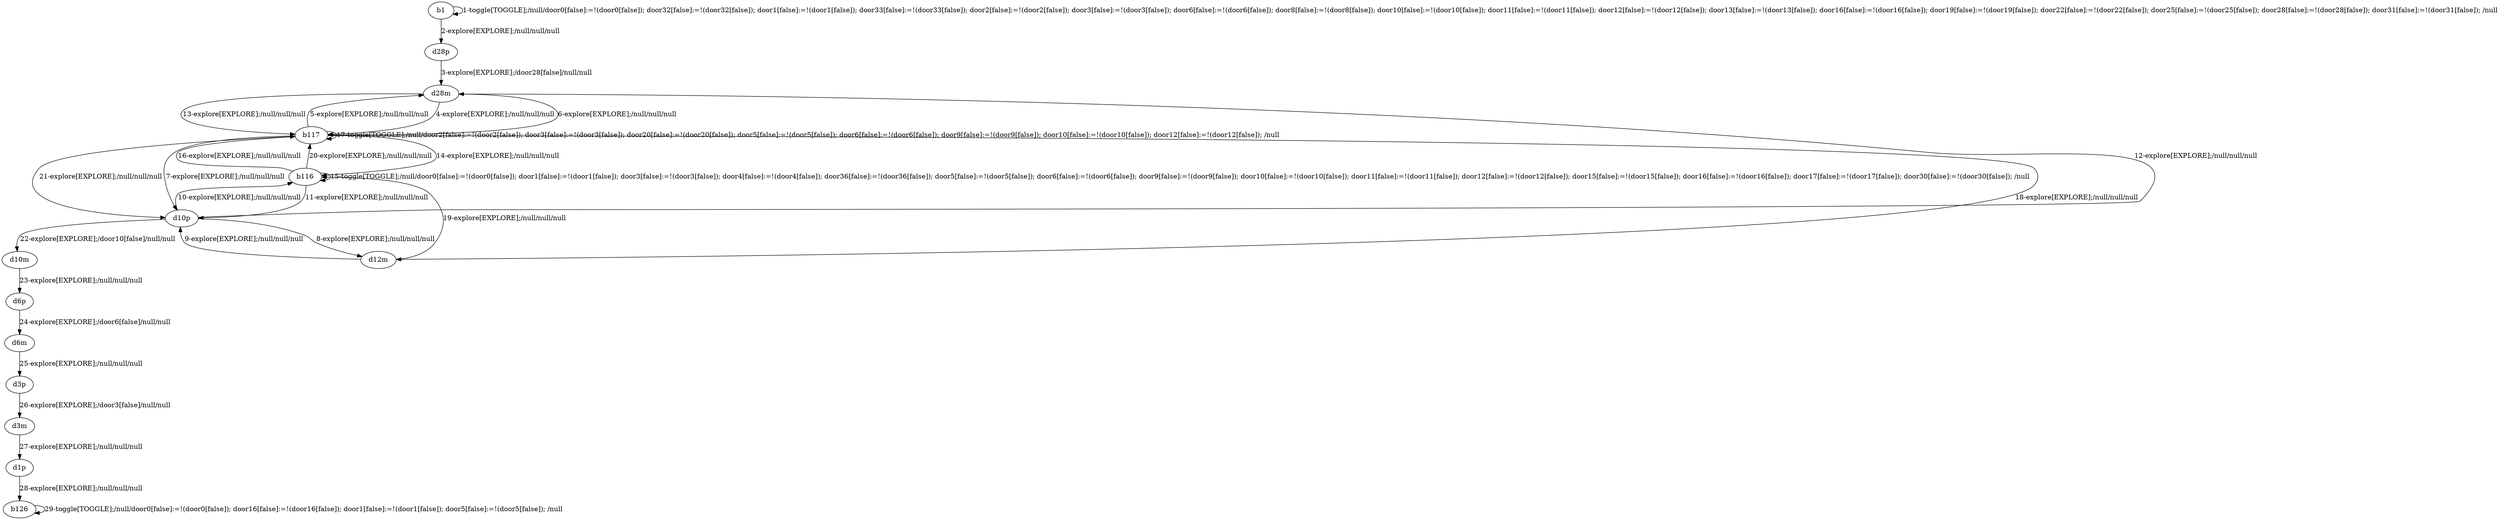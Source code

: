 # Total number of goals covered by this test: 1
# d1p --> b126

digraph g {
"b1" -> "b1" [label = "1-toggle[TOGGLE];/null/door0[false]:=!(door0[false]); door32[false]:=!(door32[false]); door1[false]:=!(door1[false]); door33[false]:=!(door33[false]); door2[false]:=!(door2[false]); door3[false]:=!(door3[false]); door6[false]:=!(door6[false]); door8[false]:=!(door8[false]); door10[false]:=!(door10[false]); door11[false]:=!(door11[false]); door12[false]:=!(door12[false]); door13[false]:=!(door13[false]); door16[false]:=!(door16[false]); door19[false]:=!(door19[false]); door22[false]:=!(door22[false]); door25[false]:=!(door25[false]); door28[false]:=!(door28[false]); door31[false]:=!(door31[false]); /null"];
"b1" -> "d28p" [label = "2-explore[EXPLORE];/null/null/null"];
"d28p" -> "d28m" [label = "3-explore[EXPLORE];/door28[false]/null/null"];
"d28m" -> "b117" [label = "4-explore[EXPLORE];/null/null/null"];
"b117" -> "d28m" [label = "5-explore[EXPLORE];/null/null/null"];
"d28m" -> "b117" [label = "6-explore[EXPLORE];/null/null/null"];
"b117" -> "d10p" [label = "7-explore[EXPLORE];/null/null/null"];
"d10p" -> "d12m" [label = "8-explore[EXPLORE];/null/null/null"];
"d12m" -> "d10p" [label = "9-explore[EXPLORE];/null/null/null"];
"d10p" -> "b116" [label = "10-explore[EXPLORE];/null/null/null"];
"b116" -> "d10p" [label = "11-explore[EXPLORE];/null/null/null"];
"d10p" -> "d28m" [label = "12-explore[EXPLORE];/null/null/null"];
"d28m" -> "b117" [label = "13-explore[EXPLORE];/null/null/null"];
"b117" -> "b116" [label = "14-explore[EXPLORE];/null/null/null"];
"b116" -> "b116" [label = "15-toggle[TOGGLE];/null/door0[false]:=!(door0[false]); door1[false]:=!(door1[false]); door3[false]:=!(door3[false]); door4[false]:=!(door4[false]); door36[false]:=!(door36[false]); door5[false]:=!(door5[false]); door6[false]:=!(door6[false]); door9[false]:=!(door9[false]); door10[false]:=!(door10[false]); door11[false]:=!(door11[false]); door12[false]:=!(door12[false]); door15[false]:=!(door15[false]); door16[false]:=!(door16[false]); door17[false]:=!(door17[false]); door30[false]:=!(door30[false]); /null"];
"b116" -> "b117" [label = "16-explore[EXPLORE];/null/null/null"];
"b117" -> "b117" [label = "17-toggle[TOGGLE];/null/door2[false]:=!(door2[false]); door3[false]:=!(door3[false]); door20[false]:=!(door20[false]); door5[false]:=!(door5[false]); door6[false]:=!(door6[false]); door9[false]:=!(door9[false]); door10[false]:=!(door10[false]); door12[false]:=!(door12[false]); /null"];
"b117" -> "d12m" [label = "18-explore[EXPLORE];/null/null/null"];
"d12m" -> "b116" [label = "19-explore[EXPLORE];/null/null/null"];
"b116" -> "b117" [label = "20-explore[EXPLORE];/null/null/null"];
"b117" -> "d10p" [label = "21-explore[EXPLORE];/null/null/null"];
"d10p" -> "d10m" [label = "22-explore[EXPLORE];/door10[false]/null/null"];
"d10m" -> "d6p" [label = "23-explore[EXPLORE];/null/null/null"];
"d6p" -> "d6m" [label = "24-explore[EXPLORE];/door6[false]/null/null"];
"d6m" -> "d3p" [label = "25-explore[EXPLORE];/null/null/null"];
"d3p" -> "d3m" [label = "26-explore[EXPLORE];/door3[false]/null/null"];
"d3m" -> "d1p" [label = "27-explore[EXPLORE];/null/null/null"];
"d1p" -> "b126" [label = "28-explore[EXPLORE];/null/null/null"];
"b126" -> "b126" [label = "29-toggle[TOGGLE];/null/door0[false]:=!(door0[false]); door16[false]:=!(door16[false]); door1[false]:=!(door1[false]); door5[false]:=!(door5[false]); /null"];
}